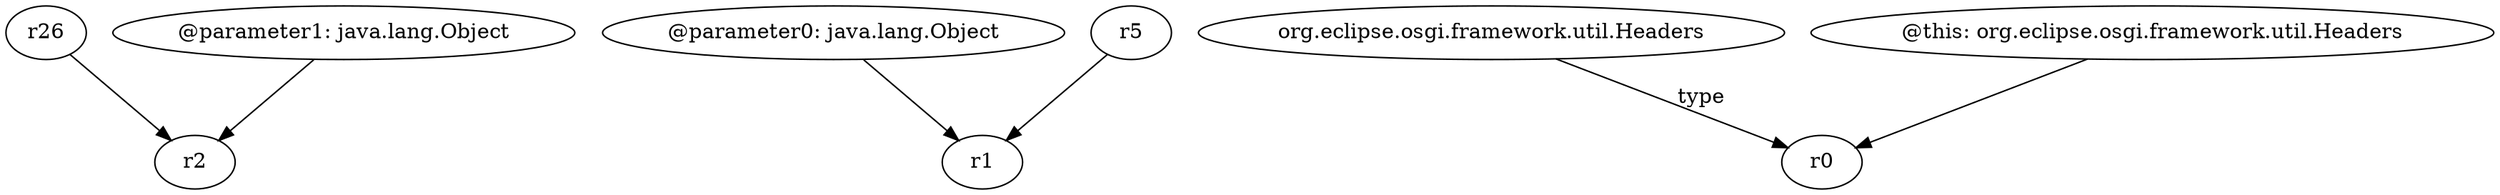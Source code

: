 digraph g {
0[label="r26"]
1[label="r2"]
0->1[label=""]
2[label="@parameter0: java.lang.Object"]
3[label="r1"]
2->3[label=""]
4[label="@parameter1: java.lang.Object"]
4->1[label=""]
5[label="org.eclipse.osgi.framework.util.Headers"]
6[label="r0"]
5->6[label="type"]
7[label="r5"]
7->3[label=""]
8[label="@this: org.eclipse.osgi.framework.util.Headers"]
8->6[label=""]
}